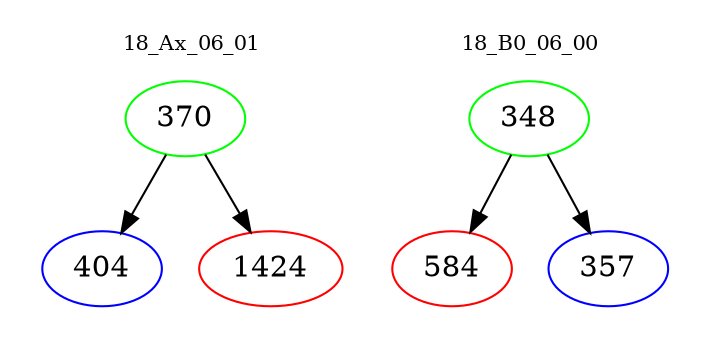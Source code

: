 digraph{
subgraph cluster_0 {
color = white
label = "18_Ax_06_01";
fontsize=10;
T0_370 [label="370", color="green"]
T0_370 -> T0_404 [color="black"]
T0_404 [label="404", color="blue"]
T0_370 -> T0_1424 [color="black"]
T0_1424 [label="1424", color="red"]
}
subgraph cluster_1 {
color = white
label = "18_B0_06_00";
fontsize=10;
T1_348 [label="348", color="green"]
T1_348 -> T1_584 [color="black"]
T1_584 [label="584", color="red"]
T1_348 -> T1_357 [color="black"]
T1_357 [label="357", color="blue"]
}
}

